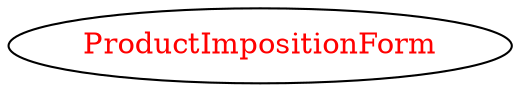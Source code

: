digraph dependencyGraph {
 concentrate=true;
 ranksep="2.0";
 rankdir="LR"; 
 splines="ortho";
"ProductImpositionForm" [fontcolor="red"];
}